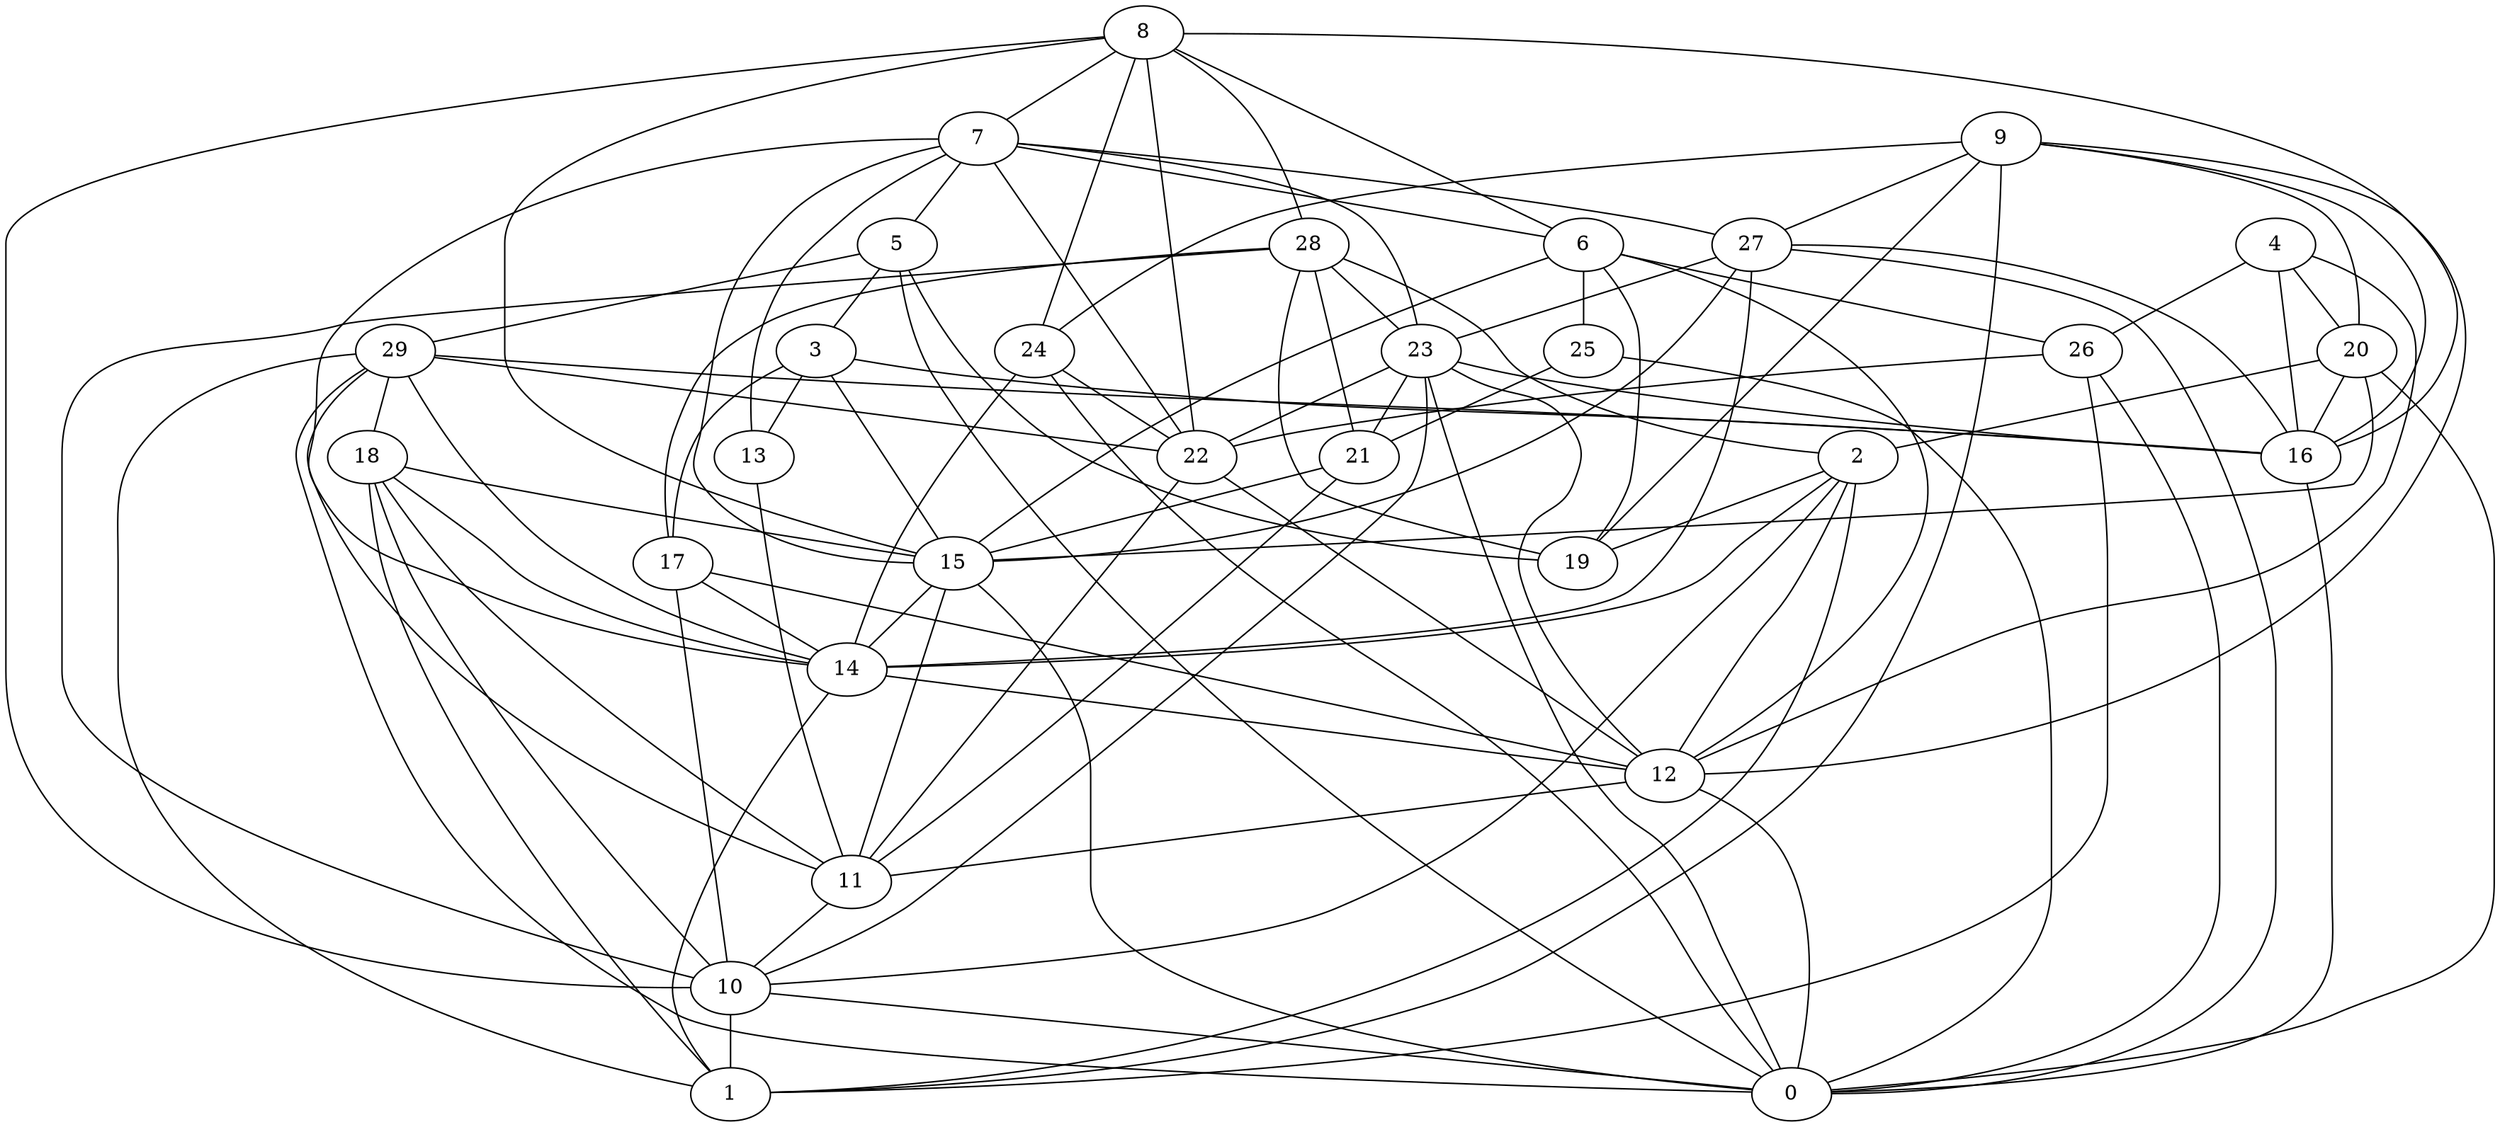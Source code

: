 digraph GG_graph {

subgraph G_graph {
edge [color = black]
"4" -> "12" [dir = none]
"4" -> "26" [dir = none]
"4" -> "16" [dir = none]
"4" -> "20" [dir = none]
"28" -> "19" [dir = none]
"28" -> "10" [dir = none]
"28" -> "21" [dir = none]
"26" -> "22" [dir = none]
"15" -> "14" [dir = none]
"29" -> "22" [dir = none]
"29" -> "0" [dir = none]
"29" -> "11" [dir = none]
"29" -> "14" [dir = none]
"29" -> "18" [dir = none]
"13" -> "11" [dir = none]
"17" -> "14" [dir = none]
"17" -> "12" [dir = none]
"22" -> "12" [dir = none]
"9" -> "1" [dir = none]
"9" -> "20" [dir = none]
"9" -> "27" [dir = none]
"9" -> "19" [dir = none]
"18" -> "14" [dir = none]
"18" -> "15" [dir = none]
"18" -> "10" [dir = none]
"18" -> "1" [dir = none]
"27" -> "16" [dir = none]
"27" -> "23" [dir = none]
"27" -> "14" [dir = none]
"7" -> "6" [dir = none]
"7" -> "23" [dir = none]
"7" -> "5" [dir = none]
"7" -> "27" [dir = none]
"12" -> "0" [dir = none]
"12" -> "11" [dir = none]
"5" -> "19" [dir = none]
"5" -> "29" [dir = none]
"5" -> "0" [dir = none]
"5" -> "3" [dir = none]
"6" -> "25" [dir = none]
"6" -> "15" [dir = none]
"3" -> "15" [dir = none]
"3" -> "13" [dir = none]
"3" -> "16" [dir = none]
"16" -> "0" [dir = none]
"20" -> "2" [dir = none]
"20" -> "15" [dir = none]
"20" -> "16" [dir = none]
"23" -> "10" [dir = none]
"23" -> "0" [dir = none]
"23" -> "21" [dir = none]
"21" -> "15" [dir = none]
"8" -> "10" [dir = none]
"8" -> "7" [dir = none]
"2" -> "10" [dir = none]
"25" -> "0" [dir = none]
"24" -> "14" [dir = none]
"24" -> "0" [dir = none]
"27" -> "15" [dir = none]
"6" -> "26" [dir = none]
"29" -> "16" [dir = none]
"10" -> "0" [dir = none]
"28" -> "23" [dir = none]
"2" -> "1" [dir = none]
"21" -> "11" [dir = none]
"7" -> "13" [dir = none]
"26" -> "0" [dir = none]
"14" -> "1" [dir = none]
"8" -> "6" [dir = none]
"17" -> "10" [dir = none]
"14" -> "12" [dir = none]
"6" -> "19" [dir = none]
"23" -> "12" [dir = none]
"8" -> "15" [dir = none]
"9" -> "12" [dir = none]
"7" -> "15" [dir = none]
"27" -> "0" [dir = none]
"3" -> "17" [dir = none]
"10" -> "1" [dir = none]
"22" -> "11" [dir = none]
"18" -> "11" [dir = none]
"8" -> "22" [dir = none]
"6" -> "12" [dir = none]
"28" -> "2" [dir = none]
"11" -> "10" [dir = none]
"2" -> "14" [dir = none]
"26" -> "1" [dir = none]
"29" -> "1" [dir = none]
"9" -> "24" [dir = none]
"8" -> "28" [dir = none]
"28" -> "17" [dir = none]
"15" -> "0" [dir = none]
"7" -> "14" [dir = none]
"8" -> "16" [dir = none]
"23" -> "22" [dir = none]
"2" -> "12" [dir = none]
"24" -> "22" [dir = none]
"20" -> "0" [dir = none]
"23" -> "16" [dir = none]
"7" -> "22" [dir = none]
"2" -> "19" [dir = none]
"9" -> "16" [dir = none]
"15" -> "11" [dir = none]
"25" -> "21" [dir = none]
"8" -> "24" [dir = none]
}

}
